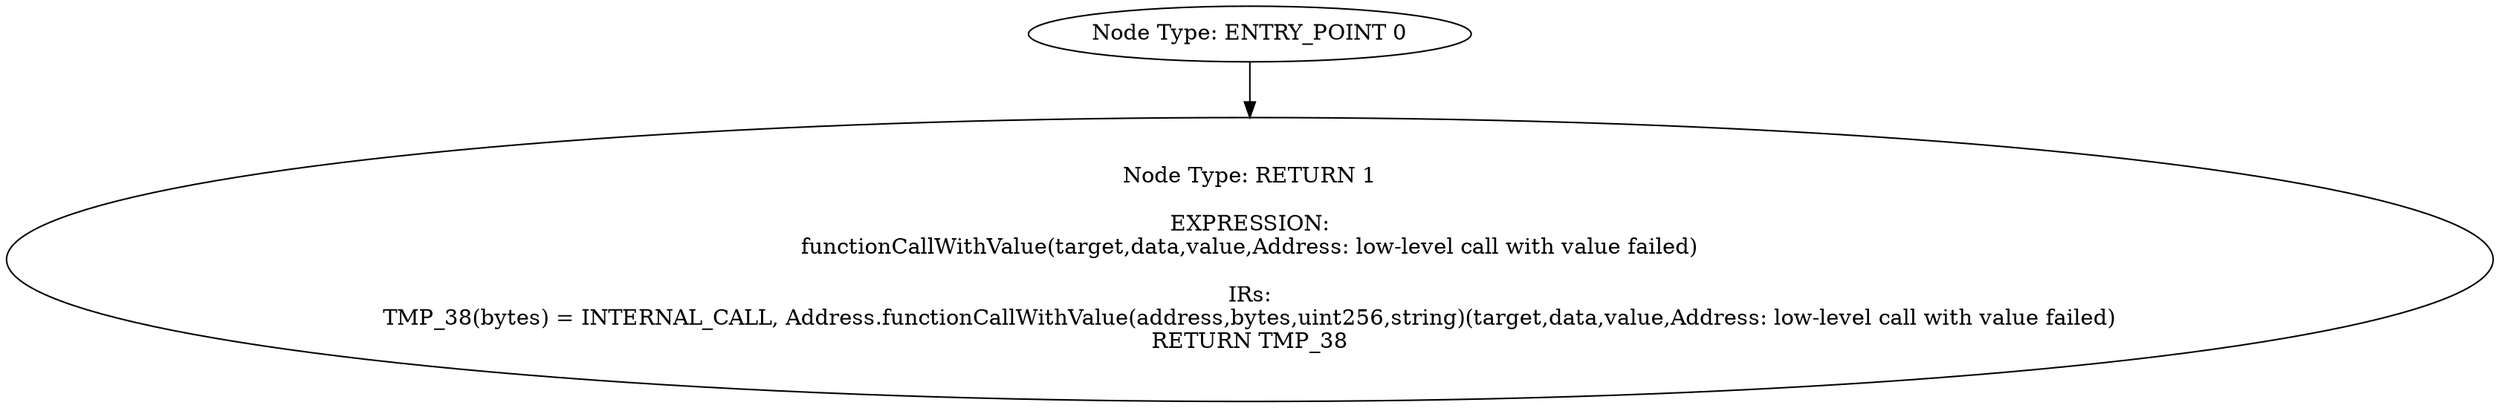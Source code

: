 digraph{
0[label="Node Type: ENTRY_POINT 0
"];
0->1;
1[label="Node Type: RETURN 1

EXPRESSION:
functionCallWithValue(target,data,value,Address: low-level call with value failed)

IRs:
TMP_38(bytes) = INTERNAL_CALL, Address.functionCallWithValue(address,bytes,uint256,string)(target,data,value,Address: low-level call with value failed)
RETURN TMP_38"];
}
